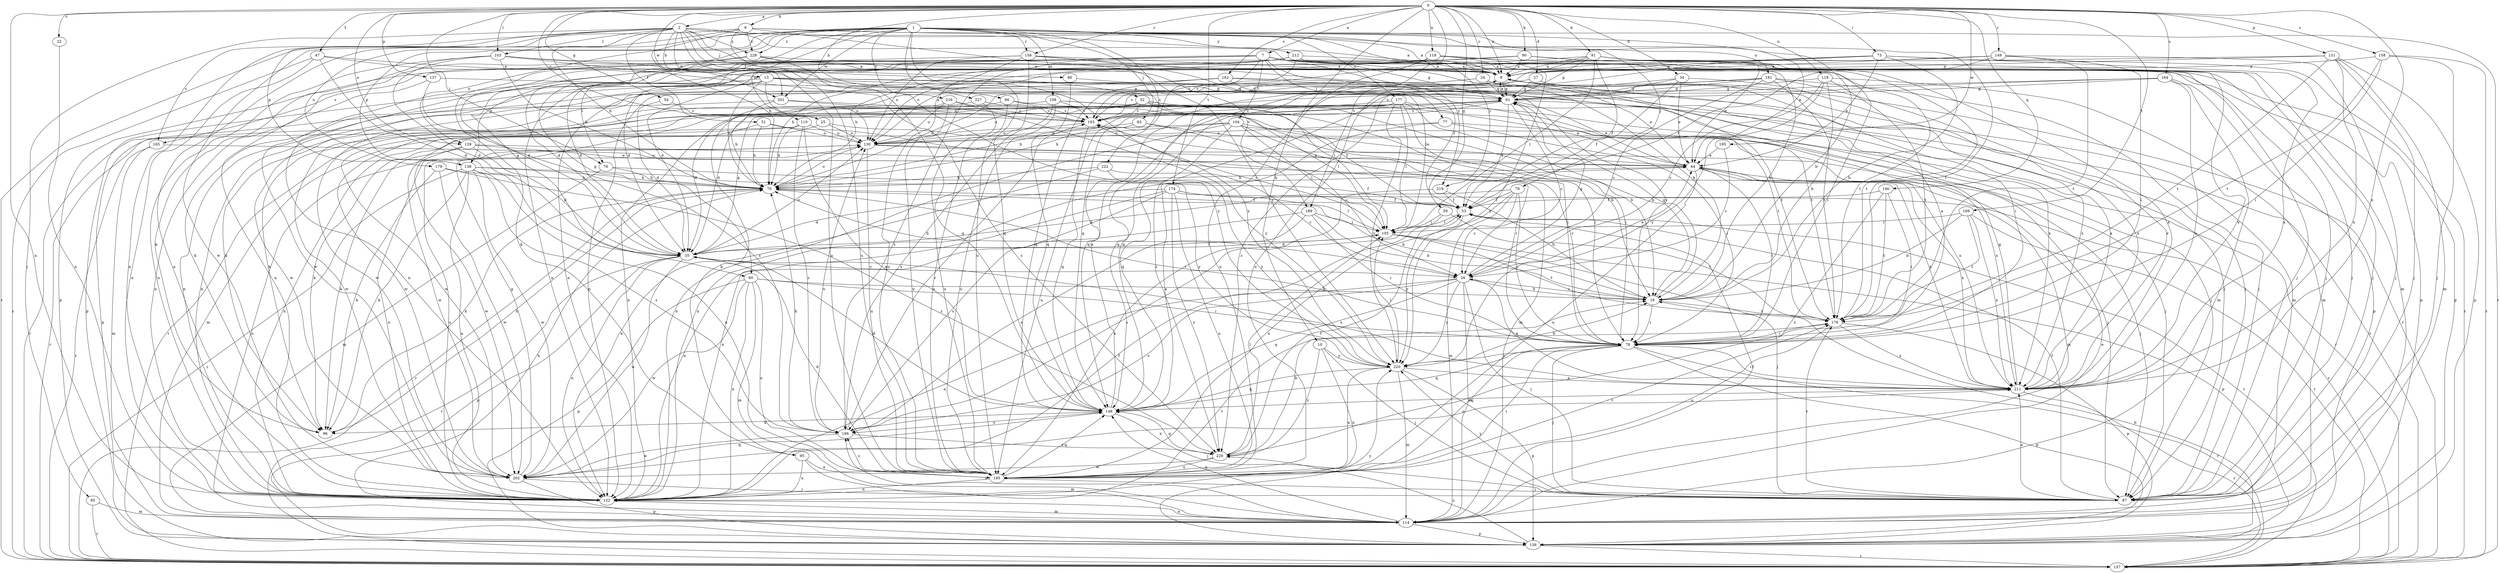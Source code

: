 strict digraph  {
0;
1;
2;
7;
8;
9;
10;
13;
16;
22;
24;
25;
26;
27;
34;
35;
44;
47;
51;
52;
53;
54;
59;
60;
61;
66;
70;
73;
76;
77;
78;
79;
83;
85;
86;
87;
90;
91;
95;
96;
103;
104;
105;
108;
110;
114;
118;
119;
122;
129;
130;
131;
137;
138;
139;
146;
148;
149;
156;
157;
158;
162;
164;
165;
166;
169;
174;
176;
177;
179;
181;
185;
189;
193;
195;
201;
202;
211;
212;
216;
219;
220;
222;
227;
228;
229;
0 -> 2  [label=a];
0 -> 7  [label=a];
0 -> 8  [label=a];
0 -> 9  [label=b];
0 -> 10  [label=b];
0 -> 22  [label=c];
0 -> 24  [label=c];
0 -> 25  [label=c];
0 -> 27  [label=d];
0 -> 34  [label=d];
0 -> 47  [label=f];
0 -> 54  [label=g];
0 -> 59  [label=g];
0 -> 66  [label=h];
0 -> 73  [label=i];
0 -> 76  [label=i];
0 -> 90  [label=k];
0 -> 91  [label=k];
0 -> 103  [label=l];
0 -> 118  [label=n];
0 -> 119  [label=n];
0 -> 122  [label=n];
0 -> 129  [label=o];
0 -> 131  [label=p];
0 -> 137  [label=p];
0 -> 146  [label=q];
0 -> 149  [label=r];
0 -> 156  [label=r];
0 -> 158  [label=s];
0 -> 162  [label=s];
0 -> 164  [label=s];
0 -> 169  [label=t];
0 -> 174  [label=t];
0 -> 189  [label=v];
0 -> 195  [label=w];
0 -> 201  [label=w];
0 -> 211  [label=x];
1 -> 44  [label=e];
1 -> 60  [label=g];
1 -> 79  [label=j];
1 -> 83  [label=j];
1 -> 95  [label=k];
1 -> 108  [label=m];
1 -> 110  [label=m];
1 -> 122  [label=n];
1 -> 129  [label=o];
1 -> 138  [label=p];
1 -> 156  [label=r];
1 -> 157  [label=r];
1 -> 177  [label=u];
1 -> 179  [label=u];
1 -> 181  [label=u];
1 -> 185  [label=u];
1 -> 201  [label=w];
1 -> 212  [label=y];
1 -> 216  [label=y];
1 -> 219  [label=y];
1 -> 222  [label=z];
1 -> 227  [label=z];
1 -> 228  [label=z];
2 -> 8  [label=a];
2 -> 13  [label=b];
2 -> 51  [label=f];
2 -> 52  [label=f];
2 -> 70  [label=h];
2 -> 85  [label=j];
2 -> 86  [label=j];
2 -> 103  [label=l];
2 -> 122  [label=n];
2 -> 138  [label=p];
2 -> 165  [label=s];
2 -> 176  [label=t];
2 -> 185  [label=u];
2 -> 189  [label=v];
2 -> 201  [label=w];
2 -> 219  [label=y];
2 -> 228  [label=z];
7 -> 8  [label=a];
7 -> 16  [label=b];
7 -> 53  [label=f];
7 -> 60  [label=g];
7 -> 61  [label=g];
7 -> 76  [label=i];
7 -> 77  [label=i];
7 -> 78  [label=i];
7 -> 87  [label=j];
7 -> 104  [label=l];
7 -> 122  [label=n];
7 -> 138  [label=p];
7 -> 139  [label=p];
7 -> 148  [label=q];
7 -> 165  [label=s];
7 -> 166  [label=s];
7 -> 202  [label=w];
8 -> 61  [label=g];
8 -> 70  [label=h];
8 -> 95  [label=k];
8 -> 114  [label=m];
8 -> 157  [label=r];
9 -> 8  [label=a];
9 -> 16  [label=b];
9 -> 70  [label=h];
9 -> 157  [label=r];
9 -> 185  [label=u];
9 -> 202  [label=w];
9 -> 220  [label=y];
9 -> 228  [label=z];
10 -> 87  [label=j];
10 -> 122  [label=n];
10 -> 220  [label=y];
10 -> 229  [label=z];
13 -> 61  [label=g];
13 -> 70  [label=h];
13 -> 87  [label=j];
13 -> 96  [label=k];
13 -> 105  [label=l];
13 -> 122  [label=n];
13 -> 130  [label=o];
13 -> 139  [label=p];
13 -> 176  [label=t];
13 -> 202  [label=w];
13 -> 211  [label=x];
16 -> 26  [label=c];
16 -> 61  [label=g];
16 -> 70  [label=h];
16 -> 78  [label=i];
16 -> 176  [label=t];
22 -> 122  [label=n];
24 -> 44  [label=e];
24 -> 61  [label=g];
24 -> 87  [label=j];
24 -> 193  [label=v];
24 -> 202  [label=w];
25 -> 130  [label=o];
25 -> 202  [label=w];
25 -> 211  [label=x];
26 -> 16  [label=b];
26 -> 44  [label=e];
26 -> 61  [label=g];
26 -> 70  [label=h];
26 -> 87  [label=j];
26 -> 114  [label=m];
26 -> 122  [label=n];
26 -> 148  [label=q];
26 -> 166  [label=s];
26 -> 211  [label=x];
26 -> 220  [label=y];
27 -> 61  [label=g];
27 -> 78  [label=i];
27 -> 148  [label=q];
34 -> 44  [label=e];
34 -> 53  [label=f];
34 -> 61  [label=g];
34 -> 148  [label=q];
34 -> 211  [label=x];
35 -> 26  [label=c];
35 -> 61  [label=g];
35 -> 105  [label=l];
35 -> 122  [label=n];
35 -> 130  [label=o];
35 -> 139  [label=p];
35 -> 157  [label=r];
35 -> 202  [label=w];
35 -> 211  [label=x];
44 -> 70  [label=h];
44 -> 78  [label=i];
44 -> 87  [label=j];
44 -> 114  [label=m];
44 -> 185  [label=u];
44 -> 211  [label=x];
47 -> 8  [label=a];
47 -> 35  [label=d];
47 -> 122  [label=n];
47 -> 157  [label=r];
47 -> 220  [label=y];
51 -> 70  [label=h];
51 -> 78  [label=i];
51 -> 122  [label=n];
51 -> 130  [label=o];
52 -> 35  [label=d];
52 -> 44  [label=e];
52 -> 53  [label=f];
52 -> 87  [label=j];
52 -> 105  [label=l];
52 -> 130  [label=o];
52 -> 157  [label=r];
52 -> 193  [label=v];
53 -> 105  [label=l];
53 -> 157  [label=r];
53 -> 220  [label=y];
54 -> 35  [label=d];
54 -> 193  [label=v];
59 -> 105  [label=l];
59 -> 166  [label=s];
59 -> 176  [label=t];
60 -> 16  [label=b];
60 -> 78  [label=i];
60 -> 114  [label=m];
60 -> 122  [label=n];
60 -> 139  [label=p];
60 -> 185  [label=u];
60 -> 202  [label=w];
61 -> 8  [label=a];
61 -> 26  [label=c];
61 -> 35  [label=d];
61 -> 44  [label=e];
61 -> 53  [label=f];
61 -> 70  [label=h];
61 -> 122  [label=n];
61 -> 157  [label=r];
61 -> 193  [label=v];
66 -> 78  [label=i];
66 -> 96  [label=k];
66 -> 185  [label=u];
66 -> 193  [label=v];
70 -> 53  [label=f];
70 -> 78  [label=i];
70 -> 96  [label=k];
70 -> 130  [label=o];
70 -> 157  [label=r];
73 -> 8  [label=a];
73 -> 16  [label=b];
73 -> 44  [label=e];
73 -> 122  [label=n];
73 -> 157  [label=r];
73 -> 211  [label=x];
73 -> 229  [label=z];
76 -> 70  [label=h];
76 -> 114  [label=m];
76 -> 220  [label=y];
77 -> 78  [label=i];
77 -> 122  [label=n];
77 -> 130  [label=o];
77 -> 211  [label=x];
78 -> 8  [label=a];
78 -> 87  [label=j];
78 -> 139  [label=p];
78 -> 148  [label=q];
78 -> 157  [label=r];
78 -> 185  [label=u];
78 -> 193  [label=v];
78 -> 220  [label=y];
79 -> 26  [label=c];
79 -> 35  [label=d];
79 -> 53  [label=f];
79 -> 78  [label=i];
79 -> 114  [label=m];
79 -> 185  [label=u];
83 -> 26  [label=c];
83 -> 87  [label=j];
83 -> 130  [label=o];
83 -> 185  [label=u];
85 -> 114  [label=m];
85 -> 157  [label=r];
86 -> 61  [label=g];
86 -> 148  [label=q];
87 -> 53  [label=f];
87 -> 176  [label=t];
87 -> 211  [label=x];
87 -> 220  [label=y];
90 -> 8  [label=a];
90 -> 16  [label=b];
90 -> 35  [label=d];
90 -> 87  [label=j];
90 -> 122  [label=n];
91 -> 8  [label=a];
91 -> 44  [label=e];
91 -> 53  [label=f];
91 -> 61  [label=g];
91 -> 87  [label=j];
91 -> 105  [label=l];
91 -> 114  [label=m];
91 -> 185  [label=u];
91 -> 193  [label=v];
91 -> 211  [label=x];
95 -> 114  [label=m];
95 -> 122  [label=n];
95 -> 185  [label=u];
96 -> 70  [label=h];
103 -> 8  [label=a];
103 -> 35  [label=d];
103 -> 70  [label=h];
103 -> 96  [label=k];
103 -> 122  [label=n];
103 -> 220  [label=y];
103 -> 229  [label=z];
104 -> 44  [label=e];
104 -> 96  [label=k];
104 -> 105  [label=l];
104 -> 114  [label=m];
104 -> 122  [label=n];
104 -> 130  [label=o];
104 -> 148  [label=q];
104 -> 157  [label=r];
105 -> 35  [label=d];
105 -> 87  [label=j];
105 -> 139  [label=p];
105 -> 176  [label=t];
105 -> 193  [label=v];
108 -> 16  [label=b];
108 -> 78  [label=i];
108 -> 166  [label=s];
108 -> 185  [label=u];
108 -> 193  [label=v];
108 -> 202  [label=w];
110 -> 70  [label=h];
110 -> 114  [label=m];
110 -> 130  [label=o];
110 -> 148  [label=q];
110 -> 157  [label=r];
110 -> 166  [label=s];
114 -> 44  [label=e];
114 -> 53  [label=f];
114 -> 70  [label=h];
114 -> 122  [label=n];
114 -> 130  [label=o];
114 -> 139  [label=p];
114 -> 148  [label=q];
114 -> 166  [label=s];
118 -> 16  [label=b];
118 -> 26  [label=c];
118 -> 61  [label=g];
118 -> 114  [label=m];
118 -> 176  [label=t];
118 -> 220  [label=y];
119 -> 8  [label=a];
119 -> 70  [label=h];
119 -> 130  [label=o];
119 -> 139  [label=p];
119 -> 185  [label=u];
119 -> 220  [label=y];
122 -> 53  [label=f];
122 -> 114  [label=m];
122 -> 130  [label=o];
122 -> 176  [label=t];
129 -> 35  [label=d];
129 -> 44  [label=e];
129 -> 96  [label=k];
129 -> 202  [label=w];
129 -> 211  [label=x];
130 -> 44  [label=e];
130 -> 87  [label=j];
130 -> 122  [label=n];
130 -> 185  [label=u];
131 -> 8  [label=a];
131 -> 87  [label=j];
131 -> 114  [label=m];
131 -> 130  [label=o];
131 -> 139  [label=p];
131 -> 176  [label=t];
131 -> 211  [label=x];
137 -> 61  [label=g];
137 -> 122  [label=n];
137 -> 166  [label=s];
138 -> 53  [label=f];
138 -> 70  [label=h];
138 -> 96  [label=k];
138 -> 122  [label=n];
138 -> 157  [label=r];
138 -> 166  [label=s];
138 -> 185  [label=u];
138 -> 202  [label=w];
139 -> 16  [label=b];
139 -> 157  [label=r];
139 -> 220  [label=y];
139 -> 229  [label=z];
146 -> 53  [label=f];
146 -> 78  [label=i];
146 -> 176  [label=t];
146 -> 229  [label=z];
148 -> 8  [label=a];
148 -> 35  [label=d];
148 -> 44  [label=e];
148 -> 87  [label=j];
148 -> 96  [label=k];
148 -> 166  [label=s];
149 -> 8  [label=a];
149 -> 35  [label=d];
149 -> 53  [label=f];
149 -> 78  [label=i];
149 -> 87  [label=j];
149 -> 176  [label=t];
156 -> 8  [label=a];
156 -> 35  [label=d];
156 -> 78  [label=i];
156 -> 105  [label=l];
156 -> 130  [label=o];
156 -> 148  [label=q];
156 -> 185  [label=u];
158 -> 8  [label=a];
158 -> 78  [label=i];
158 -> 87  [label=j];
158 -> 157  [label=r];
158 -> 176  [label=t];
162 -> 61  [label=g];
162 -> 96  [label=k];
162 -> 122  [label=n];
162 -> 148  [label=q];
162 -> 176  [label=t];
162 -> 211  [label=x];
164 -> 61  [label=g];
164 -> 114  [label=m];
164 -> 122  [label=n];
164 -> 139  [label=p];
164 -> 193  [label=v];
164 -> 211  [label=x];
165 -> 44  [label=e];
165 -> 114  [label=m];
165 -> 157  [label=r];
166 -> 70  [label=h];
166 -> 130  [label=o];
166 -> 193  [label=v];
166 -> 202  [label=w];
166 -> 229  [label=z];
169 -> 16  [label=b];
169 -> 105  [label=l];
169 -> 157  [label=r];
169 -> 176  [label=t];
169 -> 211  [label=x];
174 -> 35  [label=d];
174 -> 53  [label=f];
174 -> 105  [label=l];
174 -> 122  [label=n];
174 -> 157  [label=r];
174 -> 166  [label=s];
174 -> 185  [label=u];
174 -> 229  [label=z];
176 -> 78  [label=i];
176 -> 139  [label=p];
176 -> 185  [label=u];
176 -> 211  [label=x];
177 -> 16  [label=b];
177 -> 70  [label=h];
177 -> 78  [label=i];
177 -> 105  [label=l];
177 -> 157  [label=r];
177 -> 176  [label=t];
177 -> 193  [label=v];
177 -> 220  [label=y];
179 -> 70  [label=h];
179 -> 96  [label=k];
179 -> 202  [label=w];
179 -> 229  [label=z];
181 -> 26  [label=c];
181 -> 61  [label=g];
181 -> 87  [label=j];
181 -> 148  [label=q];
181 -> 176  [label=t];
181 -> 211  [label=x];
181 -> 229  [label=z];
185 -> 35  [label=d];
185 -> 78  [label=i];
185 -> 87  [label=j];
185 -> 122  [label=n];
185 -> 148  [label=q];
185 -> 166  [label=s];
185 -> 176  [label=t];
189 -> 16  [label=b];
189 -> 78  [label=i];
189 -> 105  [label=l];
189 -> 122  [label=n];
189 -> 166  [label=s];
193 -> 130  [label=o];
193 -> 148  [label=q];
195 -> 26  [label=c];
195 -> 44  [label=e];
201 -> 16  [label=b];
201 -> 70  [label=h];
201 -> 139  [label=p];
201 -> 193  [label=v];
202 -> 61  [label=g];
202 -> 87  [label=j];
202 -> 139  [label=p];
202 -> 148  [label=q];
202 -> 211  [label=x];
211 -> 8  [label=a];
211 -> 61  [label=g];
211 -> 78  [label=i];
211 -> 148  [label=q];
211 -> 157  [label=r];
212 -> 8  [label=a];
212 -> 35  [label=d];
212 -> 70  [label=h];
212 -> 87  [label=j];
212 -> 139  [label=p];
212 -> 176  [label=t];
212 -> 193  [label=v];
212 -> 211  [label=x];
216 -> 130  [label=o];
216 -> 185  [label=u];
216 -> 193  [label=v];
216 -> 202  [label=w];
216 -> 220  [label=y];
219 -> 16  [label=b];
219 -> 53  [label=f];
219 -> 185  [label=u];
220 -> 16  [label=b];
220 -> 105  [label=l];
220 -> 114  [label=m];
220 -> 139  [label=p];
220 -> 148  [label=q];
220 -> 185  [label=u];
220 -> 211  [label=x];
222 -> 26  [label=c];
222 -> 70  [label=h];
222 -> 122  [label=n];
222 -> 220  [label=y];
227 -> 185  [label=u];
227 -> 193  [label=v];
227 -> 202  [label=w];
228 -> 8  [label=a];
228 -> 35  [label=d];
228 -> 122  [label=n];
228 -> 148  [label=q];
228 -> 176  [label=t];
229 -> 16  [label=b];
229 -> 53  [label=f];
229 -> 105  [label=l];
229 -> 148  [label=q];
229 -> 185  [label=u];
229 -> 202  [label=w];
}
